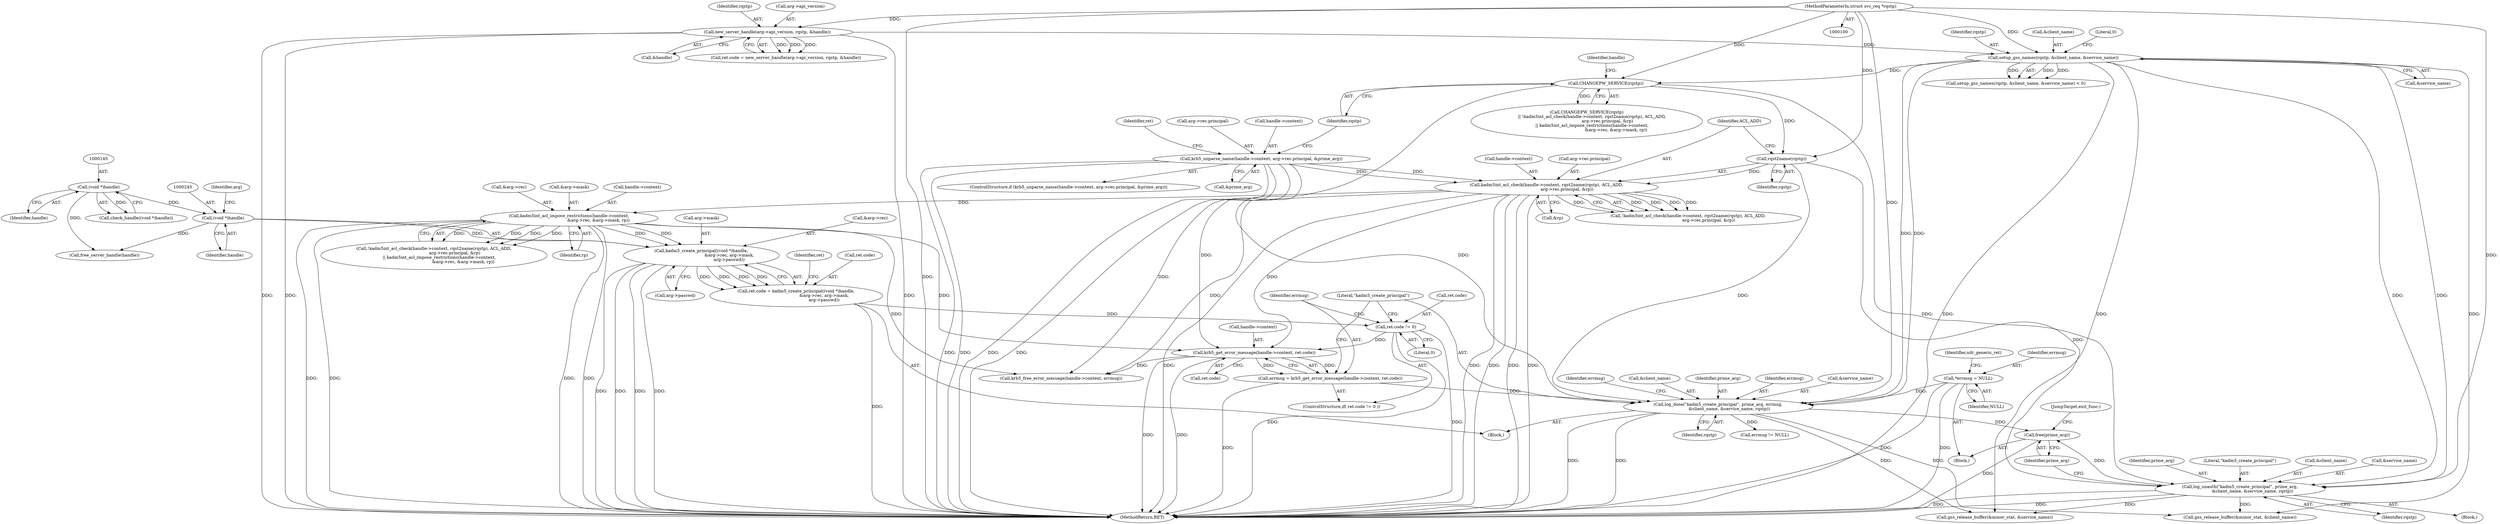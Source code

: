 digraph "0_krb5_83ed75feba32e46f736fcce0d96a0445f29b96c2_5@API" {
"1000290" [label="(Call,free(prime_arg))"];
"1000272" [label="(Call,log_done(\"kadm5_create_principal\", prime_arg, errmsg,\n                 &client_name, &service_name, rqstp))"];
"1000263" [label="(Call,errmsg = krb5_get_error_message(handle->context, ret.code))"];
"1000265" [label="(Call,krb5_get_error_message(handle->context, ret.code))"];
"1000196" [label="(Call,kadm5int_acl_check(handle->context, rqst2name(rqstp), ACL_ADD,\n                               arg->rec.principal, &rp))"];
"1000172" [label="(Call,krb5_unparse_name(handle->context, arg->rec.principal, &prime_arg))"];
"1000200" [label="(Call,rqst2name(rqstp))"];
"1000192" [label="(Call,CHANGEPW_SERVICE(rqstp))"];
"1000157" [label="(Call,setup_gss_names(rqstp, &client_name, &service_name))"];
"1000130" [label="(Call,new_server_handle(arg->api_version, rqstp, &handle))"];
"1000102" [label="(MethodParameterIn,struct svc_req *rqstp)"];
"1000210" [label="(Call,kadm5int_acl_impose_restrictions(handle->context,\n                                            &arg->rec, &arg->mask, rp))"];
"1000258" [label="(Call,ret.code != 0)"];
"1000239" [label="(Call,ret.code = kadm5_create_principal((void *)handle,\n                                          &arg->rec, arg->mask,\n                                          arg->passwd))"];
"1000243" [label="(Call,kadm5_create_principal((void *)handle,\n                                          &arg->rec, arg->mask,\n                                          arg->passwd))"];
"1000244" [label="(Call,(void *)handle)"];
"1000144" [label="(Call,(void *)handle)"];
"1000118" [label="(Call,*errmsg = NULL)"];
"1000229" [label="(Call,log_unauth(\"kadm5_create_principal\", prime_arg,\n                   &client_name, &service_name, rqstp))"];
"1000193" [label="(Identifier,rqstp)"];
"1000173" [label="(Call,handle->context)"];
"1000102" [label="(MethodParameterIn,struct svc_req *rqstp)"];
"1000195" [label="(Call,!kadm5int_acl_check(handle->context, rqst2name(rqstp), ACL_ADD,\n                               arg->rec.principal, &rp))"];
"1000222" [label="(Identifier,rp)"];
"1000273" [label="(Literal,\"kadm5_create_principal\")"];
"1000200" [label="(Call,rqst2name(rqstp))"];
"1000269" [label="(Call,ret.code)"];
"1000258" [label="(Call,ret.code != 0)"];
"1000103" [label="(Block,)"];
"1000298" [label="(Call,gss_release_buffer(&minor_stat, &service_name))"];
"1000214" [label="(Call,&arg->rec)"];
"1000223" [label="(Block,)"];
"1000120" [label="(Identifier,NULL)"];
"1000238" [label="(Block,)"];
"1000291" [label="(Identifier,prime_arg)"];
"1000280" [label="(Identifier,rqstp)"];
"1000119" [label="(Identifier,errmsg)"];
"1000186" [label="(Identifier,ret)"];
"1000266" [label="(Call,handle->context)"];
"1000159" [label="(Call,&client_name)"];
"1000122" [label="(Identifier,xdr_generic_ret)"];
"1000208" [label="(Call,&rp)"];
"1000231" [label="(Identifier,prime_arg)"];
"1000194" [label="(Call,!kadm5int_acl_check(handle->context, rqst2name(rqstp), ACL_ADD,\n                               arg->rec.principal, &rp)\n        || kadm5int_acl_impose_restrictions(handle->context,\n                                            &arg->rec, &arg->mask, rp))"];
"1000236" [label="(Identifier,rqstp)"];
"1000272" [label="(Call,log_done(\"kadm5_create_principal\", prime_arg, errmsg,\n                 &client_name, &service_name, rqstp))"];
"1000251" [label="(Call,arg->mask)"];
"1000126" [label="(Call,ret.code = new_server_handle(arg->api_version, rqstp, &handle))"];
"1000130" [label="(Call,new_server_handle(arg->api_version, rqstp, &handle))"];
"1000264" [label="(Identifier,errmsg)"];
"1000262" [label="(Literal,0)"];
"1000283" [label="(Identifier,errmsg)"];
"1000156" [label="(Call,setup_gss_names(rqstp, &client_name, &service_name) < 0)"];
"1000134" [label="(Identifier,rqstp)"];
"1000197" [label="(Call,handle->context)"];
"1000201" [label="(Identifier,rqstp)"];
"1000303" [label="(Call,free_server_handle(handle))"];
"1000285" [label="(Call,krb5_free_error_message(handle->context, errmsg))"];
"1000257" [label="(ControlStructure,if( ret.code != 0 ))"];
"1000161" [label="(Call,&service_name)"];
"1000249" [label="(Identifier,arg)"];
"1000239" [label="(Call,ret.code = kadm5_create_principal((void *)handle,\n                                          &arg->rec, arg->mask,\n                                          arg->passwd))"];
"1000191" [label="(Call,CHANGEPW_SERVICE(rqstp)\n        || !kadm5int_acl_check(handle->context, rqst2name(rqstp), ACL_ADD,\n                               arg->rec.principal, &rp)\n        || kadm5int_acl_impose_restrictions(handle->context,\n                                            &arg->rec, &arg->mask, rp))"];
"1000230" [label="(Literal,\"kadm5_create_principal\")"];
"1000218" [label="(Call,&arg->mask)"];
"1000192" [label="(Call,CHANGEPW_SERVICE(rqstp))"];
"1000276" [label="(Call,&client_name)"];
"1000229" [label="(Call,log_unauth(\"kadm5_create_principal\", prime_arg,\n                   &client_name, &service_name, rqstp))"];
"1000260" [label="(Identifier,ret)"];
"1000244" [label="(Call,(void *)handle)"];
"1000210" [label="(Call,kadm5int_acl_impose_restrictions(handle->context,\n                                            &arg->rec, &arg->mask, rp))"];
"1000131" [label="(Call,arg->api_version)"];
"1000274" [label="(Identifier,prime_arg)"];
"1000232" [label="(Call,&client_name)"];
"1000246" [label="(Identifier,handle)"];
"1000265" [label="(Call,krb5_get_error_message(handle->context, ret.code))"];
"1000202" [label="(Identifier,ACL_ADD)"];
"1000275" [label="(Identifier,errmsg)"];
"1000143" [label="(Call,check_handle((void *)handle))"];
"1000308" [label="(MethodReturn,RET)"];
"1000290" [label="(Call,free(prime_arg))"];
"1000172" [label="(Call,krb5_unparse_name(handle->context, arg->rec.principal, &prime_arg))"];
"1000144" [label="(Call,(void *)handle)"];
"1000293" [label="(Call,gss_release_buffer(&minor_stat, &client_name))"];
"1000198" [label="(Identifier,handle)"];
"1000247" [label="(Call,&arg->rec)"];
"1000234" [label="(Call,&service_name)"];
"1000203" [label="(Call,arg->rec.principal)"];
"1000163" [label="(Literal,0)"];
"1000263" [label="(Call,errmsg = krb5_get_error_message(handle->context, ret.code))"];
"1000292" [label="(JumpTarget,exit_func:)"];
"1000240" [label="(Call,ret.code)"];
"1000158" [label="(Identifier,rqstp)"];
"1000254" [label="(Call,arg->passwd)"];
"1000282" [label="(Call,errmsg != NULL)"];
"1000196" [label="(Call,kadm5int_acl_check(handle->context, rqst2name(rqstp), ACL_ADD,\n                               arg->rec.principal, &rp))"];
"1000157" [label="(Call,setup_gss_names(rqstp, &client_name, &service_name))"];
"1000118" [label="(Call,*errmsg = NULL)"];
"1000278" [label="(Call,&service_name)"];
"1000176" [label="(Call,arg->rec.principal)"];
"1000211" [label="(Call,handle->context)"];
"1000146" [label="(Identifier,handle)"];
"1000171" [label="(ControlStructure,if (krb5_unparse_name(handle->context, arg->rec.principal, &prime_arg)))"];
"1000259" [label="(Call,ret.code)"];
"1000181" [label="(Call,&prime_arg)"];
"1000135" [label="(Call,&handle)"];
"1000243" [label="(Call,kadm5_create_principal((void *)handle,\n                                          &arg->rec, arg->mask,\n                                          arg->passwd))"];
"1000290" -> "1000103"  [label="AST: "];
"1000290" -> "1000291"  [label="CFG: "];
"1000291" -> "1000290"  [label="AST: "];
"1000292" -> "1000290"  [label="CFG: "];
"1000290" -> "1000308"  [label="DDG: "];
"1000272" -> "1000290"  [label="DDG: "];
"1000229" -> "1000290"  [label="DDG: "];
"1000272" -> "1000238"  [label="AST: "];
"1000272" -> "1000280"  [label="CFG: "];
"1000273" -> "1000272"  [label="AST: "];
"1000274" -> "1000272"  [label="AST: "];
"1000275" -> "1000272"  [label="AST: "];
"1000276" -> "1000272"  [label="AST: "];
"1000278" -> "1000272"  [label="AST: "];
"1000280" -> "1000272"  [label="AST: "];
"1000283" -> "1000272"  [label="CFG: "];
"1000272" -> "1000308"  [label="DDG: "];
"1000272" -> "1000308"  [label="DDG: "];
"1000263" -> "1000272"  [label="DDG: "];
"1000118" -> "1000272"  [label="DDG: "];
"1000157" -> "1000272"  [label="DDG: "];
"1000157" -> "1000272"  [label="DDG: "];
"1000200" -> "1000272"  [label="DDG: "];
"1000192" -> "1000272"  [label="DDG: "];
"1000102" -> "1000272"  [label="DDG: "];
"1000272" -> "1000282"  [label="DDG: "];
"1000272" -> "1000293"  [label="DDG: "];
"1000272" -> "1000298"  [label="DDG: "];
"1000263" -> "1000257"  [label="AST: "];
"1000263" -> "1000265"  [label="CFG: "];
"1000264" -> "1000263"  [label="AST: "];
"1000265" -> "1000263"  [label="AST: "];
"1000273" -> "1000263"  [label="CFG: "];
"1000263" -> "1000308"  [label="DDG: "];
"1000265" -> "1000263"  [label="DDG: "];
"1000265" -> "1000263"  [label="DDG: "];
"1000265" -> "1000269"  [label="CFG: "];
"1000266" -> "1000265"  [label="AST: "];
"1000269" -> "1000265"  [label="AST: "];
"1000265" -> "1000308"  [label="DDG: "];
"1000265" -> "1000308"  [label="DDG: "];
"1000196" -> "1000265"  [label="DDG: "];
"1000210" -> "1000265"  [label="DDG: "];
"1000172" -> "1000265"  [label="DDG: "];
"1000258" -> "1000265"  [label="DDG: "];
"1000265" -> "1000285"  [label="DDG: "];
"1000196" -> "1000195"  [label="AST: "];
"1000196" -> "1000208"  [label="CFG: "];
"1000197" -> "1000196"  [label="AST: "];
"1000200" -> "1000196"  [label="AST: "];
"1000202" -> "1000196"  [label="AST: "];
"1000203" -> "1000196"  [label="AST: "];
"1000208" -> "1000196"  [label="AST: "];
"1000195" -> "1000196"  [label="CFG: "];
"1000196" -> "1000308"  [label="DDG: "];
"1000196" -> "1000308"  [label="DDG: "];
"1000196" -> "1000308"  [label="DDG: "];
"1000196" -> "1000308"  [label="DDG: "];
"1000196" -> "1000308"  [label="DDG: "];
"1000196" -> "1000195"  [label="DDG: "];
"1000196" -> "1000195"  [label="DDG: "];
"1000196" -> "1000195"  [label="DDG: "];
"1000196" -> "1000195"  [label="DDG: "];
"1000196" -> "1000195"  [label="DDG: "];
"1000172" -> "1000196"  [label="DDG: "];
"1000172" -> "1000196"  [label="DDG: "];
"1000200" -> "1000196"  [label="DDG: "];
"1000196" -> "1000210"  [label="DDG: "];
"1000196" -> "1000285"  [label="DDG: "];
"1000172" -> "1000171"  [label="AST: "];
"1000172" -> "1000181"  [label="CFG: "];
"1000173" -> "1000172"  [label="AST: "];
"1000176" -> "1000172"  [label="AST: "];
"1000181" -> "1000172"  [label="AST: "];
"1000186" -> "1000172"  [label="CFG: "];
"1000193" -> "1000172"  [label="CFG: "];
"1000172" -> "1000308"  [label="DDG: "];
"1000172" -> "1000308"  [label="DDG: "];
"1000172" -> "1000308"  [label="DDG: "];
"1000172" -> "1000308"  [label="DDG: "];
"1000172" -> "1000285"  [label="DDG: "];
"1000200" -> "1000201"  [label="CFG: "];
"1000201" -> "1000200"  [label="AST: "];
"1000202" -> "1000200"  [label="CFG: "];
"1000192" -> "1000200"  [label="DDG: "];
"1000102" -> "1000200"  [label="DDG: "];
"1000200" -> "1000229"  [label="DDG: "];
"1000192" -> "1000191"  [label="AST: "];
"1000192" -> "1000193"  [label="CFG: "];
"1000193" -> "1000192"  [label="AST: "];
"1000198" -> "1000192"  [label="CFG: "];
"1000191" -> "1000192"  [label="CFG: "];
"1000192" -> "1000191"  [label="DDG: "];
"1000157" -> "1000192"  [label="DDG: "];
"1000102" -> "1000192"  [label="DDG: "];
"1000192" -> "1000229"  [label="DDG: "];
"1000157" -> "1000156"  [label="AST: "];
"1000157" -> "1000161"  [label="CFG: "];
"1000158" -> "1000157"  [label="AST: "];
"1000159" -> "1000157"  [label="AST: "];
"1000161" -> "1000157"  [label="AST: "];
"1000163" -> "1000157"  [label="CFG: "];
"1000157" -> "1000308"  [label="DDG: "];
"1000157" -> "1000156"  [label="DDG: "];
"1000157" -> "1000156"  [label="DDG: "];
"1000157" -> "1000156"  [label="DDG: "];
"1000130" -> "1000157"  [label="DDG: "];
"1000102" -> "1000157"  [label="DDG: "];
"1000157" -> "1000229"  [label="DDG: "];
"1000157" -> "1000229"  [label="DDG: "];
"1000157" -> "1000293"  [label="DDG: "];
"1000157" -> "1000298"  [label="DDG: "];
"1000130" -> "1000126"  [label="AST: "];
"1000130" -> "1000135"  [label="CFG: "];
"1000131" -> "1000130"  [label="AST: "];
"1000134" -> "1000130"  [label="AST: "];
"1000135" -> "1000130"  [label="AST: "];
"1000126" -> "1000130"  [label="CFG: "];
"1000130" -> "1000308"  [label="DDG: "];
"1000130" -> "1000308"  [label="DDG: "];
"1000130" -> "1000308"  [label="DDG: "];
"1000130" -> "1000126"  [label="DDG: "];
"1000130" -> "1000126"  [label="DDG: "];
"1000130" -> "1000126"  [label="DDG: "];
"1000102" -> "1000130"  [label="DDG: "];
"1000102" -> "1000100"  [label="AST: "];
"1000102" -> "1000308"  [label="DDG: "];
"1000102" -> "1000229"  [label="DDG: "];
"1000210" -> "1000194"  [label="AST: "];
"1000210" -> "1000222"  [label="CFG: "];
"1000211" -> "1000210"  [label="AST: "];
"1000214" -> "1000210"  [label="AST: "];
"1000218" -> "1000210"  [label="AST: "];
"1000222" -> "1000210"  [label="AST: "];
"1000194" -> "1000210"  [label="CFG: "];
"1000210" -> "1000308"  [label="DDG: "];
"1000210" -> "1000308"  [label="DDG: "];
"1000210" -> "1000308"  [label="DDG: "];
"1000210" -> "1000308"  [label="DDG: "];
"1000210" -> "1000194"  [label="DDG: "];
"1000210" -> "1000194"  [label="DDG: "];
"1000210" -> "1000194"  [label="DDG: "];
"1000210" -> "1000194"  [label="DDG: "];
"1000210" -> "1000243"  [label="DDG: "];
"1000210" -> "1000243"  [label="DDG: "];
"1000210" -> "1000285"  [label="DDG: "];
"1000258" -> "1000257"  [label="AST: "];
"1000258" -> "1000262"  [label="CFG: "];
"1000259" -> "1000258"  [label="AST: "];
"1000262" -> "1000258"  [label="AST: "];
"1000264" -> "1000258"  [label="CFG: "];
"1000273" -> "1000258"  [label="CFG: "];
"1000258" -> "1000308"  [label="DDG: "];
"1000258" -> "1000308"  [label="DDG: "];
"1000239" -> "1000258"  [label="DDG: "];
"1000239" -> "1000238"  [label="AST: "];
"1000239" -> "1000243"  [label="CFG: "];
"1000240" -> "1000239"  [label="AST: "];
"1000243" -> "1000239"  [label="AST: "];
"1000260" -> "1000239"  [label="CFG: "];
"1000239" -> "1000308"  [label="DDG: "];
"1000243" -> "1000239"  [label="DDG: "];
"1000243" -> "1000239"  [label="DDG: "];
"1000243" -> "1000239"  [label="DDG: "];
"1000243" -> "1000239"  [label="DDG: "];
"1000243" -> "1000254"  [label="CFG: "];
"1000244" -> "1000243"  [label="AST: "];
"1000247" -> "1000243"  [label="AST: "];
"1000251" -> "1000243"  [label="AST: "];
"1000254" -> "1000243"  [label="AST: "];
"1000243" -> "1000308"  [label="DDG: "];
"1000243" -> "1000308"  [label="DDG: "];
"1000243" -> "1000308"  [label="DDG: "];
"1000243" -> "1000308"  [label="DDG: "];
"1000244" -> "1000243"  [label="DDG: "];
"1000244" -> "1000246"  [label="CFG: "];
"1000245" -> "1000244"  [label="AST: "];
"1000246" -> "1000244"  [label="AST: "];
"1000249" -> "1000244"  [label="CFG: "];
"1000144" -> "1000244"  [label="DDG: "];
"1000244" -> "1000303"  [label="DDG: "];
"1000144" -> "1000143"  [label="AST: "];
"1000144" -> "1000146"  [label="CFG: "];
"1000145" -> "1000144"  [label="AST: "];
"1000146" -> "1000144"  [label="AST: "];
"1000143" -> "1000144"  [label="CFG: "];
"1000144" -> "1000143"  [label="DDG: "];
"1000144" -> "1000303"  [label="DDG: "];
"1000118" -> "1000103"  [label="AST: "];
"1000118" -> "1000120"  [label="CFG: "];
"1000119" -> "1000118"  [label="AST: "];
"1000120" -> "1000118"  [label="AST: "];
"1000122" -> "1000118"  [label="CFG: "];
"1000118" -> "1000308"  [label="DDG: "];
"1000118" -> "1000308"  [label="DDG: "];
"1000229" -> "1000223"  [label="AST: "];
"1000229" -> "1000236"  [label="CFG: "];
"1000230" -> "1000229"  [label="AST: "];
"1000231" -> "1000229"  [label="AST: "];
"1000232" -> "1000229"  [label="AST: "];
"1000234" -> "1000229"  [label="AST: "];
"1000236" -> "1000229"  [label="AST: "];
"1000291" -> "1000229"  [label="CFG: "];
"1000229" -> "1000308"  [label="DDG: "];
"1000229" -> "1000308"  [label="DDG: "];
"1000229" -> "1000293"  [label="DDG: "];
"1000229" -> "1000298"  [label="DDG: "];
}
